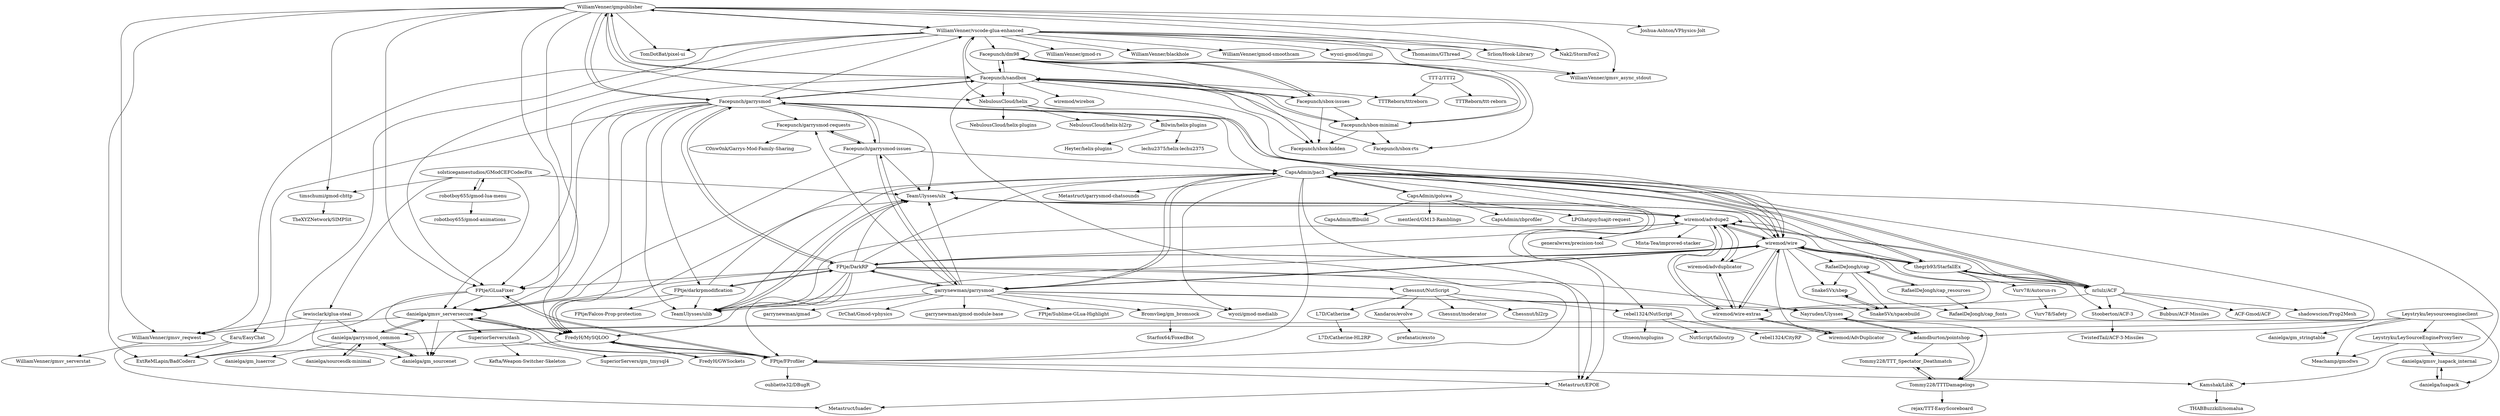 digraph G {
"WilliamVenner/gmpublisher" -> "WilliamVenner/vscode-glua-enhanced"
"WilliamVenner/gmpublisher" -> "Facepunch/garrysmod"
"WilliamVenner/gmpublisher" -> "Joshua-Ashton/VPhysics-Jolt" ["e"=1]
"WilliamVenner/gmpublisher" -> "FredyH/MySQLOO"
"WilliamVenner/gmpublisher" -> "ExtReMLapin/BadCoderz"
"WilliamVenner/gmpublisher" -> "danielga/gmsv_serversecure"
"WilliamVenner/gmpublisher" -> "FPtje/GLuaFixer"
"WilliamVenner/gmpublisher" -> "TomDotBat/pixel-ui"
"WilliamVenner/gmpublisher" -> "WilliamVenner/gmsv_reqwest"
"WilliamVenner/gmpublisher" -> "NebulousCloud/helix"
"WilliamVenner/gmpublisher" -> "Facepunch/sandbox"
"WilliamVenner/gmpublisher" -> "timschumi/gmod-chttp"
"WilliamVenner/gmpublisher" -> "WilliamVenner/gmsv_async_stdout"
"WilliamVenner/gmpublisher" -> "Srlion/Hook-Library"
"WilliamVenner/gmpublisher" -> "Nak2/StormFox2"
"FPtje/DarkRP" -> "FPtje/darkrpmodification"
"FPtje/DarkRP" -> "Facepunch/garrysmod"
"FPtje/DarkRP" -> "TeamUlysses/ulx"
"FPtje/DarkRP" -> "wiremod/wire"
"FPtje/DarkRP" -> "FredyH/MySQLOO"
"FPtje/DarkRP" -> "garrynewman/garrysmod"
"FPtje/DarkRP" -> "TeamUlysses/ulib"
"FPtje/DarkRP" -> "CapsAdmin/pac3"
"FPtje/DarkRP" -> "Nayruden/Ulysses"
"FPtje/DarkRP" -> "FPtje/FProfiler"
"FPtje/DarkRP" -> "wiremod/advdupe2"
"FPtje/DarkRP" -> "Metastruct/EPOE"
"FPtje/DarkRP" -> "danielga/gmsv_serversecure"
"FPtje/DarkRP" -> "FPtje/GLuaFixer"
"FPtje/DarkRP" -> "Chessnut/NutScript"
"CapsAdmin/pac3" -> "TeamUlysses/ulib"
"CapsAdmin/pac3" -> "TeamUlysses/ulx"
"CapsAdmin/pac3" -> "wiremod/advdupe2"
"CapsAdmin/pac3" -> "Kamshak/LibK"
"CapsAdmin/pac3" -> "wiremod/wire"
"CapsAdmin/pac3" -> "CapsAdmin/goluwa"
"CapsAdmin/pac3" -> "FredyH/MySQLOO"
"CapsAdmin/pac3" -> "thegrb93/StarfallEx"
"CapsAdmin/pac3" -> "Metastruct/EPOE"
"CapsAdmin/pac3" -> "nrlulz/ACF"
"CapsAdmin/pac3" -> "Metastruct/garrysmod-chatsounds"
"CapsAdmin/pac3" -> "wyozi/gmod-medialib"
"CapsAdmin/pac3" -> "garrynewman/garrysmod"
"CapsAdmin/pac3" -> "FPtje/FProfiler"
"CapsAdmin/pac3" -> "adamdburton/pointshop"
"FPtje/FProfiler" -> "oubliette32/DBugR"
"FPtje/FProfiler" -> "FPtje/GLuaFixer"
"FPtje/FProfiler" -> "danielga/gmsv_serversecure"
"FPtje/FProfiler" -> "Metastruct/EPOE"
"FPtje/FProfiler" -> "Kamshak/LibK"
"FPtje/FProfiler" -> "FredyH/MySQLOO"
"FPtje/darkrpmodification" -> "FPtje/DarkRP"
"FPtje/darkrpmodification" -> "TeamUlysses/ulx"
"FPtje/darkrpmodification" -> "FredyH/MySQLOO"
"FPtje/darkrpmodification" -> "FPtje/Falcos-Prop-protection"
"FPtje/darkrpmodification" -> "TeamUlysses/ulib"
"Facepunch/garrysmod-issues" -> "Facepunch/garrysmod-requests"
"Facepunch/garrysmod-issues" -> "Facepunch/garrysmod"
"Facepunch/garrysmod-issues" -> "TeamUlysses/ulx"
"Facepunch/garrysmod-issues" -> "garrynewman/garrysmod"
"Facepunch/garrysmod-issues" -> "CapsAdmin/pac3"
"Facepunch/garrysmod-issues" -> "danielga/gmsv_serversecure"
"Nayruden/Ulysses" -> "adamdburton/pointshop"
"Nayruden/Ulysses" -> "Tommy228/TTTDamagelogs"
"TeamUlysses/ulib" -> "TeamUlysses/ulx"
"TeamUlysses/ulx" -> "TeamUlysses/ulib"
"TeamUlysses/ulx" -> "wiremod/advdupe2"
"garrynewman/garrysmod" -> "wiremod/wire"
"garrynewman/garrysmod" -> "Nayruden/Ulysses"
"garrynewman/garrysmod" -> "CapsAdmin/pac3"
"garrynewman/garrysmod" -> "Facepunch/garrysmod-requests"
"garrynewman/garrysmod" -> "adamdburton/pointshop"
"garrynewman/garrysmod" -> "garrynewman/gmod-module-base"
"garrynewman/garrysmod" -> "FPtje/Sublime-GLua-Highlight"
"garrynewman/garrysmod" -> "TeamUlysses/ulib"
"garrynewman/garrysmod" -> "FPtje/DarkRP"
"garrynewman/garrysmod" -> "garrynewman/gmad" ["e"=1]
"garrynewman/garrysmod" -> "DrChat/Gmod-vphysics" ["e"=1]
"garrynewman/garrysmod" -> "Facepunch/garrysmod-issues"
"garrynewman/garrysmod" -> "TeamUlysses/ulx"
"garrynewman/garrysmod" -> "Bromvlieg/gm_bromsock"
"garrynewman/garrysmod" -> "wyozi/gmod-medialib"
"robotboy655/gmod-lua-menu" -> "robotboy655/gmod-animations"
"robotboy655/gmod-lua-menu" -> "solsticegamestudios/GModCEFCodecFix"
"wiremod/wire" -> "wiremod/wire-extras"
"wiremod/wire" -> "wiremod/advdupe2"
"wiremod/wire" -> "wiremod/AdvDuplicator"
"wiremod/wire" -> "wiremod/advduplicator"
"wiremod/wire" -> "thegrb93/StarfallEx"
"wiremod/wire" -> "garrynewman/garrysmod"
"wiremod/wire" -> "CapsAdmin/pac3"
"wiremod/wire" -> "nrlulz/ACF"
"wiremod/wire" -> "SnakeSVx/spacebuild"
"wiremod/wire" -> "RafaelDeJongh/cap"
"wiremod/wire" -> "FPtje/DarkRP"
"wiremod/wire" -> "TeamUlysses/ulx"
"wiremod/wire" -> "SnakeSVx/sbep"
"wiremod/wire" -> "Facepunch/garrysmod"
"wiremod/wire" -> "TeamUlysses/ulib"
"Facepunch/dm98" -> "Facepunch/sbox-minimal"
"Facepunch/dm98" -> "Facepunch/sbox-hidden"
"Facepunch/dm98" -> "Facepunch/sandbox"
"Facepunch/dm98" -> "Facepunch/sbox-issues"
"Facepunch/dm98" -> "Facepunch/sbox-rts"
"Facepunch/sandbox" -> "Facepunch/dm98"
"Facepunch/sandbox" -> "Facepunch/sbox-minimal"
"Facepunch/sandbox" -> "Facepunch/garrysmod"
"Facepunch/sandbox" -> "Facepunch/sbox-issues"
"Facepunch/sandbox" -> "Facepunch/sbox-hidden"
"Facepunch/sandbox" -> "Facepunch/sbox-rts"
"Facepunch/sandbox" -> "wiremod/wirebox"
"Facepunch/sandbox" -> "NebulousCloud/helix"
"Facepunch/sandbox" -> "WilliamVenner/gmpublisher"
"Facepunch/sandbox" -> "TTTReborn/tttreborn"
"Facepunch/sandbox" -> "WilliamVenner/vscode-glua-enhanced"
"Facepunch/sandbox" -> "FPtje/GLuaFixer"
"Facepunch/sandbox" -> "FPtje/FProfiler"
"Facepunch/sandbox" -> "wiremod/wire"
"Facepunch/sbox-minimal" -> "Facepunch/dm98"
"Facepunch/sbox-minimal" -> "Facepunch/sbox-hidden"
"Facepunch/sbox-minimal" -> "Facepunch/sbox-rts"
"Facepunch/sbox-minimal" -> "Facepunch/sandbox"
"Metastruct/EPOE" -> "Metastruct/luadev"
"nrlulz/ACF" -> "Bubbus/ACF-Missiles"
"nrlulz/ACF" -> "wiremod/advdupe2"
"nrlulz/ACF" -> "wiremod/wire-extras"
"nrlulz/ACF" -> "Stooberton/ACF-3"
"nrlulz/ACF" -> "wiremod/wire"
"nrlulz/ACF" -> "thegrb93/StarfallEx"
"nrlulz/ACF" -> "ACF-Gmod/ACF"
"nrlulz/ACF" -> "CapsAdmin/pac3"
"nrlulz/ACF" -> "shadowscion/Prop2Mesh"
"Chessnut/NutScript" -> "Chessnut/hl2rp"
"Chessnut/NutScript" -> "rebel1324/NutScript"
"Chessnut/NutScript" -> "Chessnut/moderator"
"Chessnut/NutScript" -> "Xandaros/evolve"
"Chessnut/NutScript" -> "L7D/Catherine"
"WilliamVenner/gmsv_reqwest" -> "WilliamVenner/gmsv_serverstat"
"danielga/gmsv_serversecure" -> "danielga/garrysmod_common"
"danielga/gmsv_serversecure" -> "danielga/gm_sourcenet"
"danielga/gmsv_serversecure" -> "WilliamVenner/gmsv_reqwest"
"danielga/gmsv_serversecure" -> "SuperiorServers/dash"
"danielga/gmsv_serversecure" -> "FredyH/MySQLOO"
"danielga/gmsv_serversecure" -> "FPtje/FProfiler"
"solsticegamestudios/GModCEFCodecFix" -> "robotboy655/gmod-lua-menu"
"solsticegamestudios/GModCEFCodecFix" -> "danielga/gmsv_serversecure"
"solsticegamestudios/GModCEFCodecFix" -> "timschumi/gmod-chttp"
"solsticegamestudios/GModCEFCodecFix" -> "lewisclark/glua-steal"
"solsticegamestudios/GModCEFCodecFix" -> "TeamUlysses/ulx"
"CapsAdmin/goluwa" -> "CapsAdmin/zbprofiler"
"CapsAdmin/goluwa" -> "CapsAdmin/pac3"
"CapsAdmin/goluwa" -> "Metastruct/EPOE"
"CapsAdmin/goluwa" -> "LPGhatguy/luajit-request" ["e"=1]
"CapsAdmin/goluwa" -> "CapsAdmin/ffibuild"
"CapsAdmin/goluwa" -> "mentlerd/GM13-Ramblings"
"Facepunch/garrysmod" -> "Facepunch/sandbox"
"Facepunch/garrysmod" -> "FredyH/MySQLOO"
"Facepunch/garrysmod" -> "FPtje/DarkRP"
"Facepunch/garrysmod" -> "TeamUlysses/ulx"
"Facepunch/garrysmod" -> "Facepunch/garrysmod-issues"
"Facepunch/garrysmod" -> "WilliamVenner/gmpublisher"
"Facepunch/garrysmod" -> "Facepunch/garrysmod-requests"
"Facepunch/garrysmod" -> "wiremod/wire"
"Facepunch/garrysmod" -> "CapsAdmin/pac3"
"Facepunch/garrysmod" -> "FPtje/GLuaFixer"
"Facepunch/garrysmod" -> "danielga/gmsv_serversecure"
"Facepunch/garrysmod" -> "FPtje/darkrpmodification"
"Facepunch/garrysmod" -> "TeamUlysses/ulib"
"Facepunch/garrysmod" -> "WilliamVenner/vscode-glua-enhanced"
"Facepunch/garrysmod" -> "Earu/EasyChat"
"thegrb93/StarfallEx" -> "Stooberton/ACF-3"
"thegrb93/StarfallEx" -> "wiremod/wire-extras"
"thegrb93/StarfallEx" -> "wiremod/wire"
"thegrb93/StarfallEx" -> "wiremod/advdupe2"
"thegrb93/StarfallEx" -> "nrlulz/ACF"
"thegrb93/StarfallEx" -> "CapsAdmin/pac3"
"thegrb93/StarfallEx" -> "Vurv78/Autorun-rs"
"thegrb93/StarfallEx" -> "TeamUlysses/ulx"
"FredyH/MySQLOO" -> "FredyH/GWSockets"
"FredyH/MySQLOO" -> "danielga/gmsv_serversecure"
"FredyH/MySQLOO" -> "FPtje/FProfiler"
"FredyH/MySQLOO" -> "ExtReMLapin/BadCoderz"
"lewisclark/glua-steal" -> "WilliamVenner/gmsv_reqwest"
"lewisclark/glua-steal" -> "danielga/garrysmod_common"
"lewisclark/glua-steal" -> "danielga/gm_sourcenet"
"Xandaros/evolve" -> "prefanatic/exsto"
"wiremod/AdvDuplicator" -> "wiremod/wire-extras"
"Facepunch/garrysmod-requests" -> "Facepunch/garrysmod-issues"
"Facepunch/garrysmod-requests" -> "C0nw0nk/Garrys-Mod-Family-Sharing"
"Bromvlieg/gm_bromsock" -> "Starfox64/FoxedBot"
"WilliamVenner/vscode-glua-enhanced" -> "WilliamVenner/gmpublisher"
"WilliamVenner/vscode-glua-enhanced" -> "WilliamVenner/gmsv_async_stdout"
"WilliamVenner/vscode-glua-enhanced" -> "ExtReMLapin/BadCoderz"
"WilliamVenner/vscode-glua-enhanced" -> "WilliamVenner/gmsv_reqwest"
"WilliamVenner/vscode-glua-enhanced" -> "Srlion/Hook-Library"
"WilliamVenner/vscode-glua-enhanced" -> "WilliamVenner/gmod-rs"
"WilliamVenner/vscode-glua-enhanced" -> "NebulousCloud/helix"
"WilliamVenner/vscode-glua-enhanced" -> "FPtje/GLuaFixer"
"WilliamVenner/vscode-glua-enhanced" -> "WilliamVenner/blackhole"
"WilliamVenner/vscode-glua-enhanced" -> "WilliamVenner/gmod-smoothcam"
"WilliamVenner/vscode-glua-enhanced" -> "Facepunch/dm98"
"WilliamVenner/vscode-glua-enhanced" -> "wyozi-gmod/imgui"
"WilliamVenner/vscode-glua-enhanced" -> "Nak2/StormFox2"
"WilliamVenner/vscode-glua-enhanced" -> "Thomasims/GThread"
"WilliamVenner/vscode-glua-enhanced" -> "TomDotBat/pixel-ui"
"FPtje/GLuaFixer" -> "FPtje/FProfiler"
"FPtje/GLuaFixer" -> "danielga/gmsv_serversecure"
"FPtje/GLuaFixer" -> "ExtReMLapin/BadCoderz"
"FPtje/GLuaFixer" -> "danielga/gm_sourcenet"
"FredyH/GWSockets" -> "FredyH/MySQLOO"
"Kamshak/LibK" -> "THABBuzzkill/nomalua"
"timschumi/gmod-chttp" -> "TheXYZNetwork/SIMPSit"
"TTT-2/TTT2" -> "TTTReborn/ttt-reborn"
"TTT-2/TTT2" -> "TTTReborn/tttreborn"
"RafaelDeJongh/cap" -> "RafaelDeJongh/cap_resources"
"RafaelDeJongh/cap" -> "RafaelDeJongh/cap_fonts"
"RafaelDeJongh/cap" -> "SnakeSVx/sbep"
"RafaelDeJongh/cap" -> "SnakeSVx/spacebuild"
"RafaelDeJongh/cap_resources" -> "RafaelDeJongh/cap"
"RafaelDeJongh/cap_resources" -> "RafaelDeJongh/cap_fonts"
"adamdburton/pointshop" -> "Nayruden/Ulysses"
"adamdburton/pointshop" -> "Tommy228/TTTDamagelogs"
"adamdburton/pointshop" -> "Tommy228/TTT_Spectator_Deathmatch"
"rebel1324/NutScript" -> "rebel1324/CityRP"
"rebel1324/NutScript" -> "tltneon/nsplugins"
"rebel1324/NutScript" -> "NutScript/falloutrp"
"Leystryku/leysourceengineclient" -> "Leystryku/LeySourceEngineProxyServ"
"Leystryku/leysourceengineclient" -> "danielga/gm_sourcenet"
"Leystryku/leysourceengineclient" -> "danielga/garrysmod_common"
"Leystryku/leysourceengineclient" -> "danielga/gm_stringtable"
"Leystryku/leysourceengineclient" -> "danielga/luapack"
"Leystryku/leysourceengineclient" -> "Meachamp/gmodws"
"NebulousCloud/helix" -> "NebulousCloud/helix-hl2rp"
"NebulousCloud/helix" -> "rebel1324/NutScript"
"NebulousCloud/helix" -> "Bilwin/helix-plugins"
"NebulousCloud/helix" -> "NebulousCloud/helix-plugins"
"Facepunch/sbox-issues" -> "Facepunch/dm98"
"Facepunch/sbox-issues" -> "Facepunch/sbox-minimal"
"Facepunch/sbox-issues" -> "Facepunch/sbox-hidden"
"Facepunch/sbox-issues" -> "Facepunch/sandbox"
"Earu/EasyChat" -> "Metastruct/luadev"
"Earu/EasyChat" -> "ExtReMLapin/BadCoderz"
"Vurv78/Autorun-rs" -> "Vurv78/Safety"
"SuperiorServers/dash" -> "SuperiorServers/gm_tmysql4"
"SuperiorServers/dash" -> "Kefta/Weapon-Switcher-Skeleton"
"danielga/gm_sourcenet" -> "danielga/garrysmod_common"
"wiremod/advdupe2" -> "wiremod/wire-extras"
"wiremod/advdupe2" -> "wiremod/advduplicator"
"wiremod/advdupe2" -> "wiremod/wire"
"wiremod/advdupe2" -> "TeamUlysses/ulib"
"wiremod/advdupe2" -> "TeamUlysses/ulx"
"wiremod/advdupe2" -> "nrlulz/ACF"
"wiremod/advdupe2" -> "generalwrex/precision-tool"
"wiremod/advdupe2" -> "Mista-Tea/improved-stacker"
"wiremod/advduplicator" -> "wiremod/wire-extras"
"wiremod/advduplicator" -> "wiremod/advdupe2"
"wiremod/wire-extras" -> "wiremod/advdupe2"
"wiremod/wire-extras" -> "wiremod/advduplicator"
"wiremod/wire-extras" -> "wiremod/AdvDuplicator"
"wiremod/wire-extras" -> "wiremod/wire"
"Leystryku/LeySourceEngineProxyServ" -> "Meachamp/gmodws"
"Leystryku/LeySourceEngineProxyServ" -> "danielga/gmsv_luapack_internal"
"Bilwin/helix-plugins" -> "Heyter/helix-plugins"
"Bilwin/helix-plugins" -> "lechu2375/helix-lechu2375"
"Stooberton/ACF-3" -> "TwistedTail/ACF-3-Missiles"
"danielga/garrysmod_common" -> "danielga/gm_sourcenet"
"danielga/garrysmod_common" -> "danielga/sourcesdk-minimal"
"danielga/garrysmod_common" -> "danielga/gmsv_serversecure"
"danielga/garrysmod_common" -> "danielga/gm_luaerror"
"Tommy228/TTT_Spectator_Deathmatch" -> "Tommy228/TTTDamagelogs"
"SnakeSVx/sbep" -> "SnakeSVx/spacebuild"
"SnakeSVx/spacebuild" -> "SnakeSVx/sbep"
"Thomasims/GThread" -> "WilliamVenner/gmsv_async_stdout"
"danielga/sourcesdk-minimal" -> "danielga/garrysmod_common"
"Tommy228/TTTDamagelogs" -> "Tommy228/TTT_Spectator_Deathmatch"
"Tommy228/TTTDamagelogs" -> "rejax/TTT-EasyScoreboard"
"L7D/Catherine" -> "L7D/Catherine-HL2RP"
"danielga/luapack" -> "danielga/gmsv_luapack_internal"
"danielga/gmsv_luapack_internal" -> "danielga/luapack"
"WilliamVenner/gmpublisher" ["l"="-34.822,5.498"]
"WilliamVenner/vscode-glua-enhanced" ["l"="-34.841,5.514"]
"Facepunch/garrysmod" ["l"="-34.8,5.446"]
"Joshua-Ashton/VPhysics-Jolt" ["l"="-34.901,4.943"]
"FredyH/MySQLOO" ["l"="-34.777,5.467"]
"ExtReMLapin/BadCoderz" ["l"="-34.797,5.498"]
"danielga/gmsv_serversecure" ["l"="-34.784,5.483"]
"FPtje/GLuaFixer" ["l"="-34.802,5.477"]
"TomDotBat/pixel-ui" ["l"="-34.86,5.515"]
"WilliamVenner/gmsv_reqwest" ["l"="-34.801,5.525"]
"NebulousCloud/helix" ["l"="-34.897,5.49"]
"Facepunch/sandbox" ["l"="-34.842,5.47"]
"timschumi/gmod-chttp" ["l"="-34.797,5.546"]
"WilliamVenner/gmsv_async_stdout" ["l"="-34.834,5.534"]
"Srlion/Hook-Library" ["l"="-34.848,5.53"]
"Nak2/StormFox2" ["l"="-34.822,5.526"]
"FPtje/DarkRP" ["l"="-34.784,5.423"]
"FPtje/darkrpmodification" ["l"="-34.76,5.446"]
"TeamUlysses/ulx" ["l"="-34.764,5.426"]
"wiremod/wire" ["l"="-34.751,5.393"]
"garrynewman/garrysmod" ["l"="-34.786,5.379"]
"TeamUlysses/ulib" ["l"="-34.757,5.414"]
"CapsAdmin/pac3" ["l"="-34.772,5.402"]
"Nayruden/Ulysses" ["l"="-34.812,5.365"]
"FPtje/FProfiler" ["l"="-34.784,5.455"]
"wiremod/advdupe2" ["l"="-34.735,5.398"]
"Metastruct/EPOE" ["l"="-34.743,5.435"]
"Chessnut/NutScript" ["l"="-34.897,5.397"]
"Kamshak/LibK" ["l"="-34.816,5.423"]
"CapsAdmin/goluwa" ["l"="-34.71,5.426"]
"thegrb93/StarfallEx" ["l"="-34.754,5.369"]
"nrlulz/ACF" ["l"="-34.739,5.363"]
"Metastruct/garrysmod-chatsounds" ["l"="-34.826,5.377"]
"wyozi/gmod-medialib" ["l"="-34.805,5.383"]
"adamdburton/pointshop" ["l"="-34.808,5.349"]
"oubliette32/DBugR" ["l"="-34.738,5.478"]
"FPtje/Falcos-Prop-protection" ["l"="-34.715,5.462"]
"Facepunch/garrysmod-issues" ["l"="-34.801,5.414"]
"Facepunch/garrysmod-requests" ["l"="-34.822,5.401"]
"Tommy228/TTTDamagelogs" ["l"="-34.832,5.333"]
"garrynewman/gmod-module-base" ["l"="-34.786,5.35"]
"FPtje/Sublime-GLua-Highlight" ["l"="-34.781,5.333"]
"garrynewman/gmad" ["l"="-15.398,26.501"]
"DrChat/Gmod-vphysics" ["l"="-34.933,5.06"]
"Bromvlieg/gm_bromsock" ["l"="-34.797,5.317"]
"robotboy655/gmod-lua-menu" ["l"="-34.764,5.567"]
"robotboy655/gmod-animations" ["l"="-34.757,5.6"]
"solsticegamestudios/GModCEFCodecFix" ["l"="-34.772,5.523"]
"wiremod/wire-extras" ["l"="-34.727,5.379"]
"wiremod/AdvDuplicator" ["l"="-34.719,5.365"]
"wiremod/advduplicator" ["l"="-34.718,5.393"]
"SnakeSVx/spacebuild" ["l"="-34.694,5.373"]
"RafaelDeJongh/cap" ["l"="-34.679,5.354"]
"SnakeSVx/sbep" ["l"="-34.703,5.358"]
"Facepunch/dm98" ["l"="-34.872,5.486"]
"Facepunch/sbox-minimal" ["l"="-34.865,5.471"]
"Facepunch/sbox-hidden" ["l"="-34.887,5.47"]
"Facepunch/sbox-issues" ["l"="-34.875,5.459"]
"Facepunch/sbox-rts" ["l"="-34.857,5.49"]
"wiremod/wirebox" ["l"="-34.861,5.446"]
"TTTReborn/tttreborn" ["l"="-34.899,5.519"]
"Metastruct/luadev" ["l"="-34.734,5.462"]
"Bubbus/ACF-Missiles" ["l"="-34.713,5.331"]
"Stooberton/ACF-3" ["l"="-34.75,5.333"]
"ACF-Gmod/ACF" ["l"="-34.73,5.331"]
"shadowscion/Prop2Mesh" ["l"="-34.722,5.343"]
"Chessnut/hl2rp" ["l"="-34.917,5.379"]
"rebel1324/NutScript" ["l"="-34.931,5.439"]
"Chessnut/moderator" ["l"="-34.923,5.398"]
"Xandaros/evolve" ["l"="-34.94,5.375"]
"L7D/Catherine" ["l"="-34.911,5.363"]
"WilliamVenner/gmsv_serverstat" ["l"="-34.809,5.56"]
"danielga/garrysmod_common" ["l"="-34.738,5.526"]
"danielga/gm_sourcenet" ["l"="-34.751,5.515"]
"SuperiorServers/dash" ["l"="-34.84,5.442"]
"lewisclark/glua-steal" ["l"="-34.761,5.542"]
"CapsAdmin/zbprofiler" ["l"="-34.685,5.443"]
"LPGhatguy/luajit-request" ["l"="-14.065,23.429"]
"CapsAdmin/ffibuild" ["l"="-34.666,5.435"]
"mentlerd/GM13-Ramblings" ["l"="-34.678,5.421"]
"Earu/EasyChat" ["l"="-34.762,5.478"]
"Vurv78/Autorun-rs" ["l"="-34.738,5.311"]
"FredyH/GWSockets" ["l"="-34.754,5.491"]
"prefanatic/exsto" ["l"="-34.964,5.362"]
"C0nw0nk/Garrys-Mod-Family-Sharing" ["l"="-34.852,5.381"]
"Starfox64/FoxedBot" ["l"="-34.802,5.287"]
"WilliamVenner/gmod-rs" ["l"="-34.85,5.563"]
"WilliamVenner/blackhole" ["l"="-34.873,5.533"]
"WilliamVenner/gmod-smoothcam" ["l"="-34.836,5.551"]
"wyozi-gmod/imgui" ["l"="-34.875,5.554"]
"Thomasims/GThread" ["l"="-34.853,5.546"]
"THABBuzzkill/nomalua" ["l"="-34.844,5.409"]
"TheXYZNetwork/SIMPSit" ["l"="-34.8,5.579"]
"TTT-2/TTT2" ["l"="-34.935,5.554"]
"TTTReborn/ttt-reborn" ["l"="-34.954,5.571"]
"RafaelDeJongh/cap_resources" ["l"="-34.652,5.346"]
"RafaelDeJongh/cap_fonts" ["l"="-34.663,5.333"]
"Tommy228/TTT_Spectator_Deathmatch" ["l"="-34.825,5.318"]
"rebel1324/CityRP" ["l"="-34.962,5.439"]
"tltneon/nsplugins" ["l"="-34.952,5.423"]
"NutScript/falloutrp" ["l"="-34.949,5.45"]
"Leystryku/leysourceengineclient" ["l"="-34.701,5.555"]
"Leystryku/LeySourceEngineProxyServ" ["l"="-34.67,5.58"]
"danielga/gm_stringtable" ["l"="-34.702,5.576"]
"danielga/luapack" ["l"="-34.667,5.56"]
"Meachamp/gmodws" ["l"="-34.687,5.58"]
"NebulousCloud/helix-hl2rp" ["l"="-34.924,5.506"]
"Bilwin/helix-plugins" ["l"="-34.945,5.498"]
"NebulousCloud/helix-plugins" ["l"="-34.924,5.485"]
"Vurv78/Safety" ["l"="-34.73,5.285"]
"SuperiorServers/gm_tmysql4" ["l"="-34.872,5.427"]
"Kefta/Weapon-Switcher-Skeleton" ["l"="-34.859,5.422"]
"generalwrex/precision-tool" ["l"="-34.699,5.393"]
"Mista-Tea/improved-stacker" ["l"="-34.703,5.405"]
"danielga/gmsv_luapack_internal" ["l"="-34.652,5.571"]
"Heyter/helix-plugins" ["l"="-34.968,5.511"]
"lechu2375/helix-lechu2375" ["l"="-34.97,5.494"]
"TwistedTail/ACF-3-Missiles" ["l"="-34.757,5.303"]
"danielga/sourcesdk-minimal" ["l"="-34.714,5.529"]
"danielga/gm_luaerror" ["l"="-34.726,5.557"]
"rejax/TTT-EasyScoreboard" ["l"="-34.85,5.313"]
"L7D/Catherine-HL2RP" ["l"="-34.923,5.345"]
}